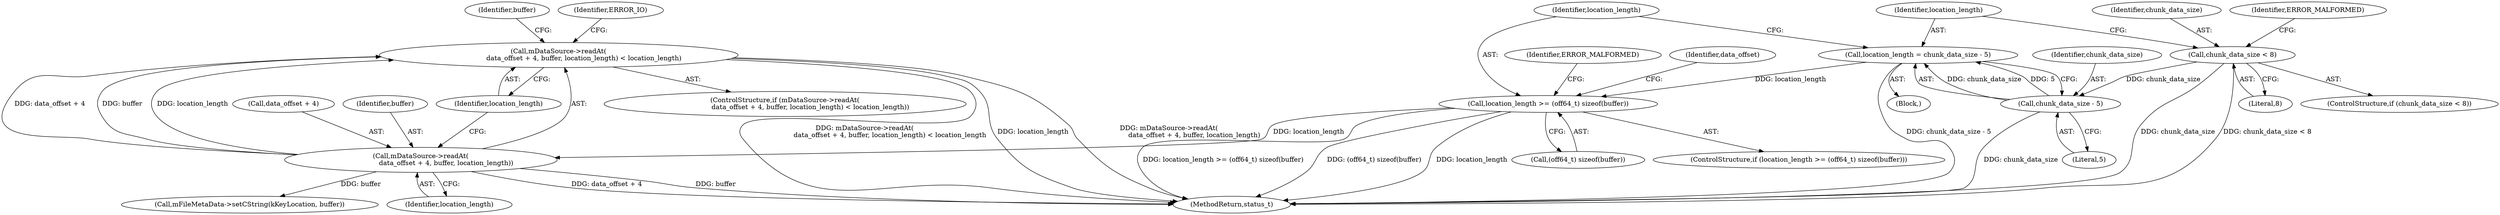 digraph "0_Android_463a6f807e187828442949d1924e143cf07778c6@API" {
"1002029" [label="(Call,mDataSource->readAt(\n                        data_offset + 4, buffer, location_length) < location_length)"];
"1002030" [label="(Call,mDataSource->readAt(\n                        data_offset + 4, buffer, location_length))"];
"1002019" [label="(Call,location_length >= (off64_t) sizeof(buffer))"];
"1002013" [label="(Call,location_length = chunk_data_size - 5)"];
"1002015" [label="(Call,chunk_data_size - 5)"];
"1002005" [label="(Call,chunk_data_size < 8)"];
"1002005" [label="(Call,chunk_data_size < 8)"];
"1002030" [label="(Call,mDataSource->readAt(\n                        data_offset + 4, buffer, location_length))"];
"1002007" [label="(Literal,8)"];
"1001999" [label="(Block,)"];
"1002018" [label="(ControlStructure,if (location_length >= (off64_t) sizeof(buffer)))"];
"1002035" [label="(Identifier,location_length)"];
"1002016" [label="(Identifier,chunk_data_size)"];
"1002031" [label="(Call,data_offset + 4)"];
"1002029" [label="(Call,mDataSource->readAt(\n                        data_offset + 4, buffer, location_length) < location_length)"];
"1002019" [label="(Call,location_length >= (off64_t) sizeof(buffer))"];
"1002028" [label="(ControlStructure,if (mDataSource->readAt(\n                        data_offset + 4, buffer, location_length) < location_length))"];
"1002013" [label="(Call,location_length = chunk_data_size - 5)"];
"1002021" [label="(Call,(off64_t) sizeof(buffer))"];
"1002045" [label="(Call,mFileMetaData->setCString(kKeyLocation, buffer))"];
"1002020" [label="(Identifier,location_length)"];
"1002015" [label="(Call,chunk_data_size - 5)"];
"1002014" [label="(Identifier,location_length)"];
"1002034" [label="(Identifier,buffer)"];
"1002004" [label="(ControlStructure,if (chunk_data_size < 8))"];
"1002042" [label="(Identifier,buffer)"];
"1002027" [label="(Identifier,ERROR_MALFORMED)"];
"1002017" [label="(Literal,5)"];
"1002032" [label="(Identifier,data_offset)"];
"1002010" [label="(Identifier,ERROR_MALFORMED)"];
"1002918" [label="(MethodReturn,status_t)"];
"1002039" [label="(Identifier,ERROR_IO)"];
"1002006" [label="(Identifier,chunk_data_size)"];
"1002036" [label="(Identifier,location_length)"];
"1002029" -> "1002028"  [label="AST: "];
"1002029" -> "1002036"  [label="CFG: "];
"1002030" -> "1002029"  [label="AST: "];
"1002036" -> "1002029"  [label="AST: "];
"1002039" -> "1002029"  [label="CFG: "];
"1002042" -> "1002029"  [label="CFG: "];
"1002029" -> "1002918"  [label="DDG: mDataSource->readAt(\n                        data_offset + 4, buffer, location_length) < location_length"];
"1002029" -> "1002918"  [label="DDG: location_length"];
"1002029" -> "1002918"  [label="DDG: mDataSource->readAt(\n                        data_offset + 4, buffer, location_length)"];
"1002030" -> "1002029"  [label="DDG: data_offset + 4"];
"1002030" -> "1002029"  [label="DDG: buffer"];
"1002030" -> "1002029"  [label="DDG: location_length"];
"1002030" -> "1002035"  [label="CFG: "];
"1002031" -> "1002030"  [label="AST: "];
"1002034" -> "1002030"  [label="AST: "];
"1002035" -> "1002030"  [label="AST: "];
"1002036" -> "1002030"  [label="CFG: "];
"1002030" -> "1002918"  [label="DDG: buffer"];
"1002030" -> "1002918"  [label="DDG: data_offset + 4"];
"1002019" -> "1002030"  [label="DDG: location_length"];
"1002030" -> "1002045"  [label="DDG: buffer"];
"1002019" -> "1002018"  [label="AST: "];
"1002019" -> "1002021"  [label="CFG: "];
"1002020" -> "1002019"  [label="AST: "];
"1002021" -> "1002019"  [label="AST: "];
"1002027" -> "1002019"  [label="CFG: "];
"1002032" -> "1002019"  [label="CFG: "];
"1002019" -> "1002918"  [label="DDG: (off64_t) sizeof(buffer)"];
"1002019" -> "1002918"  [label="DDG: location_length"];
"1002019" -> "1002918"  [label="DDG: location_length >= (off64_t) sizeof(buffer)"];
"1002013" -> "1002019"  [label="DDG: location_length"];
"1002013" -> "1001999"  [label="AST: "];
"1002013" -> "1002015"  [label="CFG: "];
"1002014" -> "1002013"  [label="AST: "];
"1002015" -> "1002013"  [label="AST: "];
"1002020" -> "1002013"  [label="CFG: "];
"1002013" -> "1002918"  [label="DDG: chunk_data_size - 5"];
"1002015" -> "1002013"  [label="DDG: chunk_data_size"];
"1002015" -> "1002013"  [label="DDG: 5"];
"1002015" -> "1002017"  [label="CFG: "];
"1002016" -> "1002015"  [label="AST: "];
"1002017" -> "1002015"  [label="AST: "];
"1002015" -> "1002918"  [label="DDG: chunk_data_size"];
"1002005" -> "1002015"  [label="DDG: chunk_data_size"];
"1002005" -> "1002004"  [label="AST: "];
"1002005" -> "1002007"  [label="CFG: "];
"1002006" -> "1002005"  [label="AST: "];
"1002007" -> "1002005"  [label="AST: "];
"1002010" -> "1002005"  [label="CFG: "];
"1002014" -> "1002005"  [label="CFG: "];
"1002005" -> "1002918"  [label="DDG: chunk_data_size"];
"1002005" -> "1002918"  [label="DDG: chunk_data_size < 8"];
}
